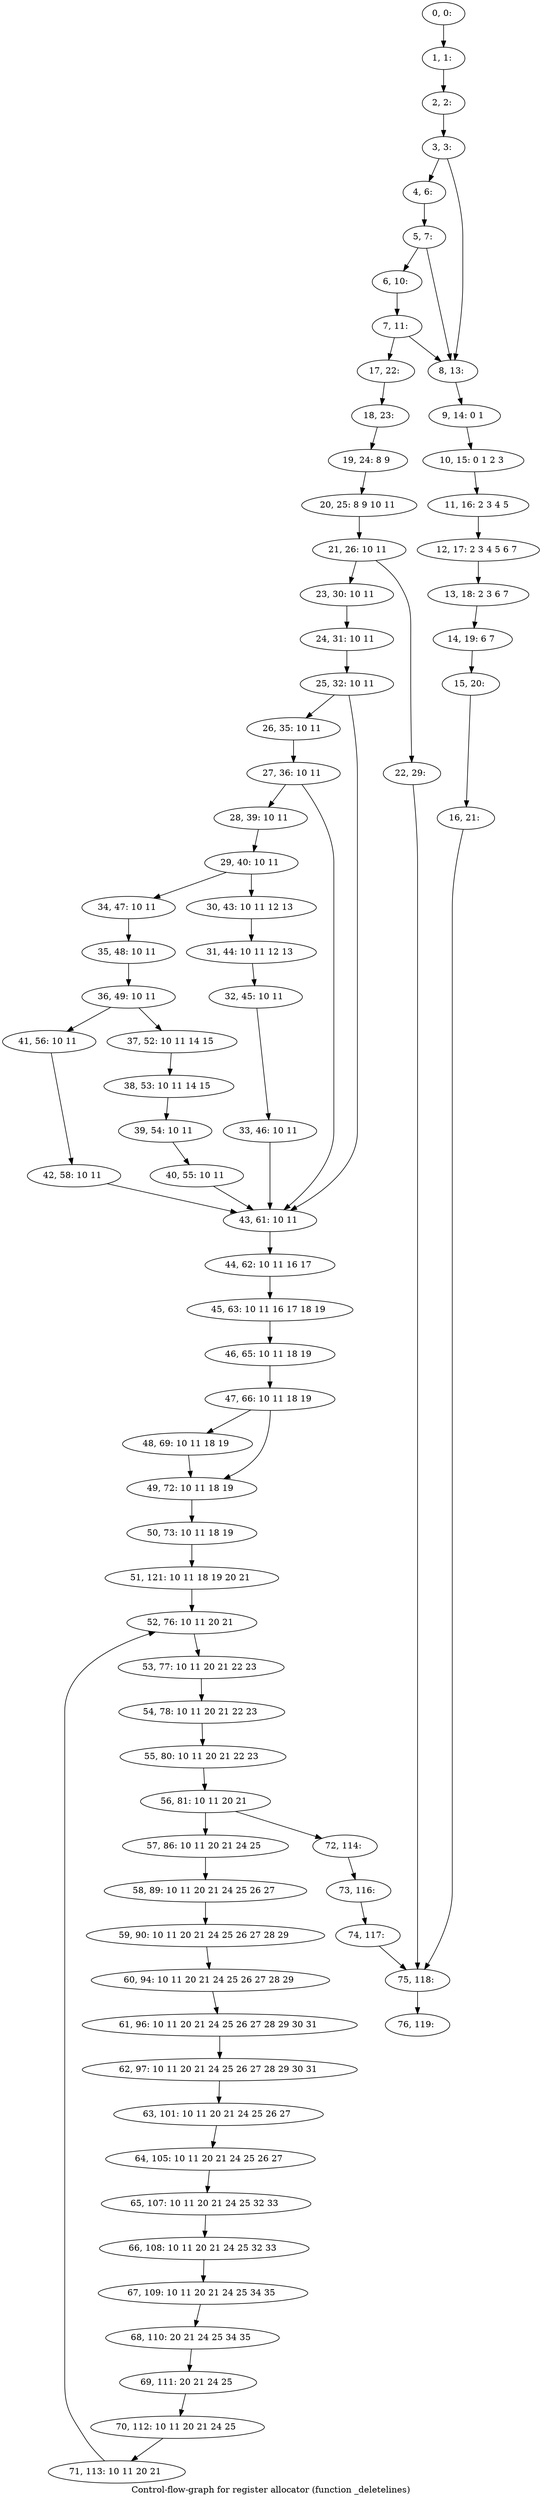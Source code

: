 digraph G {
graph [label="Control-flow-graph for register allocator (function _deletelines)"]
0[label="0, 0: "];
1[label="1, 1: "];
2[label="2, 2: "];
3[label="3, 3: "];
4[label="4, 6: "];
5[label="5, 7: "];
6[label="6, 10: "];
7[label="7, 11: "];
8[label="8, 13: "];
9[label="9, 14: 0 1 "];
10[label="10, 15: 0 1 2 3 "];
11[label="11, 16: 2 3 4 5 "];
12[label="12, 17: 2 3 4 5 6 7 "];
13[label="13, 18: 2 3 6 7 "];
14[label="14, 19: 6 7 "];
15[label="15, 20: "];
16[label="16, 21: "];
17[label="17, 22: "];
18[label="18, 23: "];
19[label="19, 24: 8 9 "];
20[label="20, 25: 8 9 10 11 "];
21[label="21, 26: 10 11 "];
22[label="22, 29: "];
23[label="23, 30: 10 11 "];
24[label="24, 31: 10 11 "];
25[label="25, 32: 10 11 "];
26[label="26, 35: 10 11 "];
27[label="27, 36: 10 11 "];
28[label="28, 39: 10 11 "];
29[label="29, 40: 10 11 "];
30[label="30, 43: 10 11 12 13 "];
31[label="31, 44: 10 11 12 13 "];
32[label="32, 45: 10 11 "];
33[label="33, 46: 10 11 "];
34[label="34, 47: 10 11 "];
35[label="35, 48: 10 11 "];
36[label="36, 49: 10 11 "];
37[label="37, 52: 10 11 14 15 "];
38[label="38, 53: 10 11 14 15 "];
39[label="39, 54: 10 11 "];
40[label="40, 55: 10 11 "];
41[label="41, 56: 10 11 "];
42[label="42, 58: 10 11 "];
43[label="43, 61: 10 11 "];
44[label="44, 62: 10 11 16 17 "];
45[label="45, 63: 10 11 16 17 18 19 "];
46[label="46, 65: 10 11 18 19 "];
47[label="47, 66: 10 11 18 19 "];
48[label="48, 69: 10 11 18 19 "];
49[label="49, 72: 10 11 18 19 "];
50[label="50, 73: 10 11 18 19 "];
51[label="51, 121: 10 11 18 19 20 21 "];
52[label="52, 76: 10 11 20 21 "];
53[label="53, 77: 10 11 20 21 22 23 "];
54[label="54, 78: 10 11 20 21 22 23 "];
55[label="55, 80: 10 11 20 21 22 23 "];
56[label="56, 81: 10 11 20 21 "];
57[label="57, 86: 10 11 20 21 24 25 "];
58[label="58, 89: 10 11 20 21 24 25 26 27 "];
59[label="59, 90: 10 11 20 21 24 25 26 27 28 29 "];
60[label="60, 94: 10 11 20 21 24 25 26 27 28 29 "];
61[label="61, 96: 10 11 20 21 24 25 26 27 28 29 30 31 "];
62[label="62, 97: 10 11 20 21 24 25 26 27 28 29 30 31 "];
63[label="63, 101: 10 11 20 21 24 25 26 27 "];
64[label="64, 105: 10 11 20 21 24 25 26 27 "];
65[label="65, 107: 10 11 20 21 24 25 32 33 "];
66[label="66, 108: 10 11 20 21 24 25 32 33 "];
67[label="67, 109: 10 11 20 21 24 25 34 35 "];
68[label="68, 110: 20 21 24 25 34 35 "];
69[label="69, 111: 20 21 24 25 "];
70[label="70, 112: 10 11 20 21 24 25 "];
71[label="71, 113: 10 11 20 21 "];
72[label="72, 114: "];
73[label="73, 116: "];
74[label="74, 117: "];
75[label="75, 118: "];
76[label="76, 119: "];
0->1 ;
1->2 ;
2->3 ;
3->4 ;
3->8 ;
4->5 ;
5->6 ;
5->8 ;
6->7 ;
7->8 ;
7->17 ;
8->9 ;
9->10 ;
10->11 ;
11->12 ;
12->13 ;
13->14 ;
14->15 ;
15->16 ;
16->75 ;
17->18 ;
18->19 ;
19->20 ;
20->21 ;
21->22 ;
21->23 ;
22->75 ;
23->24 ;
24->25 ;
25->26 ;
25->43 ;
26->27 ;
27->28 ;
27->43 ;
28->29 ;
29->30 ;
29->34 ;
30->31 ;
31->32 ;
32->33 ;
33->43 ;
34->35 ;
35->36 ;
36->37 ;
36->41 ;
37->38 ;
38->39 ;
39->40 ;
40->43 ;
41->42 ;
42->43 ;
43->44 ;
44->45 ;
45->46 ;
46->47 ;
47->48 ;
47->49 ;
48->49 ;
49->50 ;
50->51 ;
51->52 ;
52->53 ;
53->54 ;
54->55 ;
55->56 ;
56->57 ;
56->72 ;
57->58 ;
58->59 ;
59->60 ;
60->61 ;
61->62 ;
62->63 ;
63->64 ;
64->65 ;
65->66 ;
66->67 ;
67->68 ;
68->69 ;
69->70 ;
70->71 ;
71->52 ;
72->73 ;
73->74 ;
74->75 ;
75->76 ;
}
